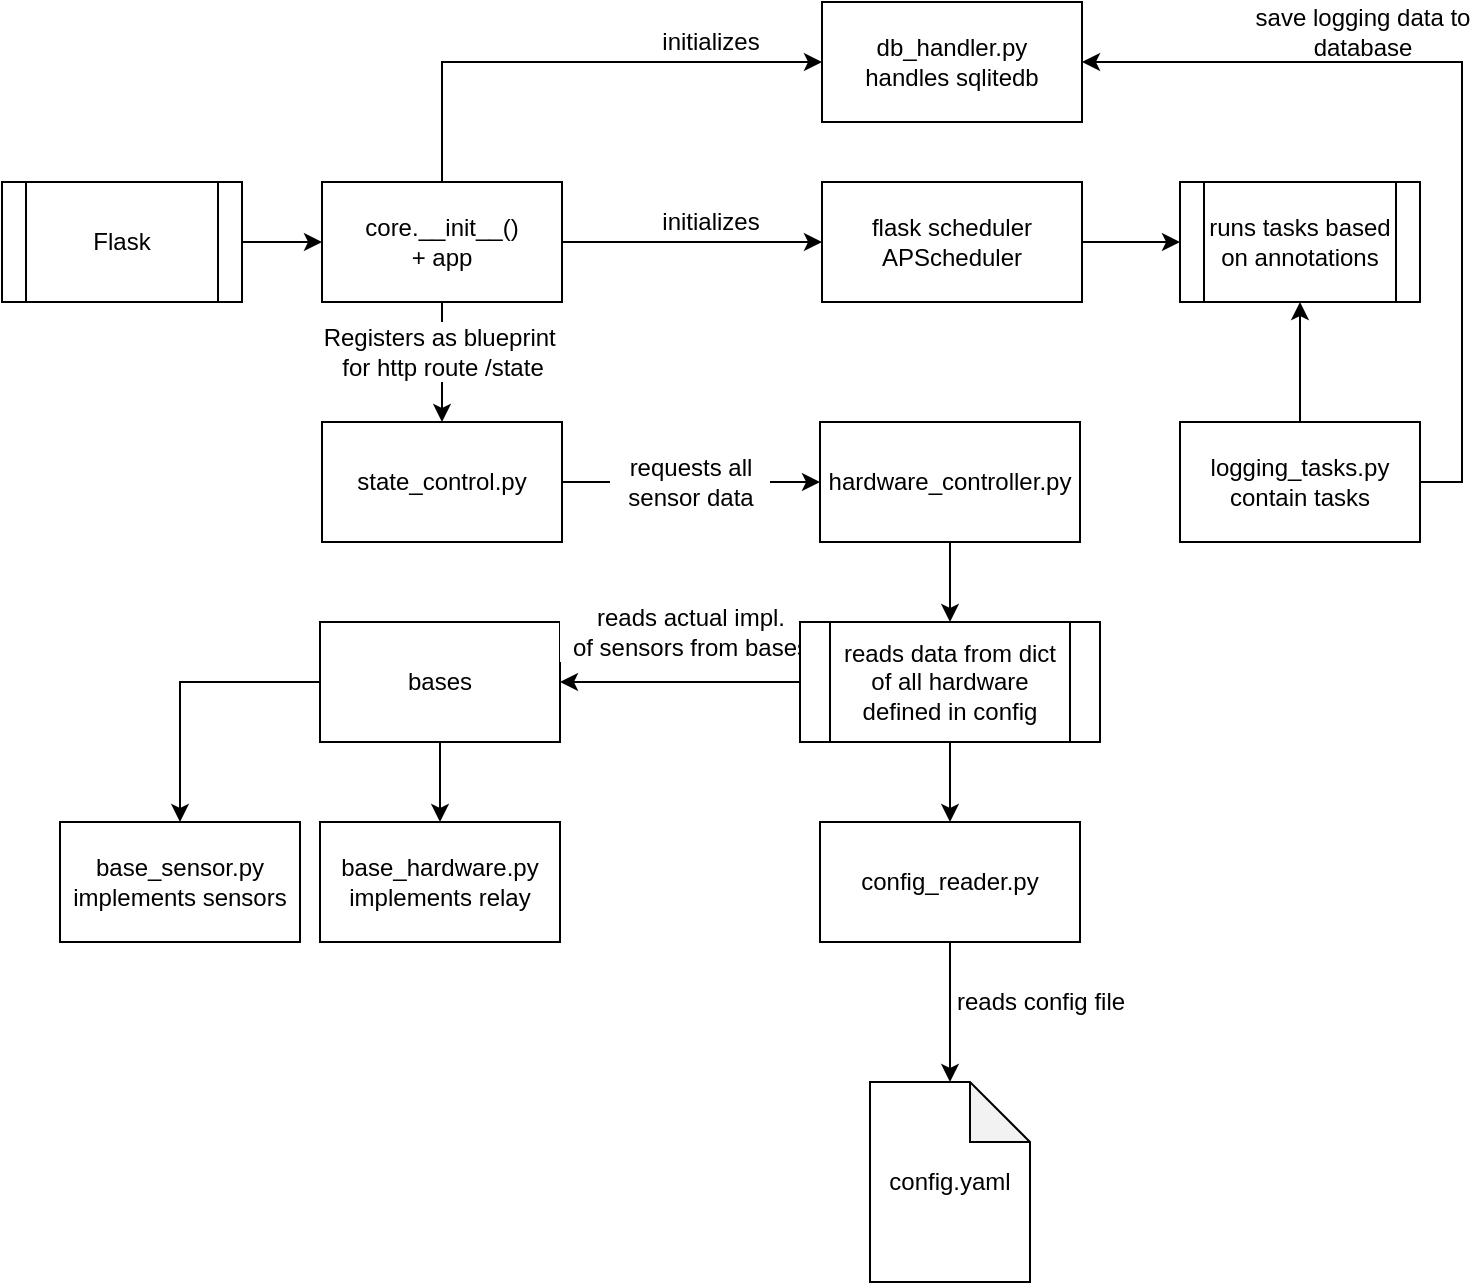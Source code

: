 <mxfile version="14.6.12" type="device"><diagram id="noTMtvn6mi4_7n6lj0PZ" name="Page-1"><mxGraphModel dx="1038" dy="548" grid="1" gridSize="10" guides="1" tooltips="1" connect="1" arrows="1" fold="1" page="1" pageScale="1" pageWidth="827" pageHeight="1169" math="0" shadow="0"><root><mxCell id="0"/><mxCell id="1" parent="0"/><mxCell id="WepBO9hzrrMhNy6B0ken-10" style="edgeStyle=orthogonalEdgeStyle;rounded=0;orthogonalLoop=1;jettySize=auto;html=1;entryX=0.5;entryY=0;entryDx=0;entryDy=0;" edge="1" parent="1" source="WepBO9hzrrMhNy6B0ken-6" target="WepBO9hzrrMhNy6B0ken-9"><mxGeometry relative="1" as="geometry"/></mxCell><mxCell id="WepBO9hzrrMhNy6B0ken-33" style="edgeStyle=orthogonalEdgeStyle;rounded=0;orthogonalLoop=1;jettySize=auto;html=1;entryX=0;entryY=0.5;entryDx=0;entryDy=0;" edge="1" parent="1" source="WepBO9hzrrMhNy6B0ken-6" target="WepBO9hzrrMhNy6B0ken-32"><mxGeometry relative="1" as="geometry"/></mxCell><mxCell id="WepBO9hzrrMhNy6B0ken-40" style="edgeStyle=orthogonalEdgeStyle;rounded=0;orthogonalLoop=1;jettySize=auto;html=1;entryX=0;entryY=0.5;entryDx=0;entryDy=0;" edge="1" parent="1" source="WepBO9hzrrMhNy6B0ken-6" target="WepBO9hzrrMhNy6B0ken-39"><mxGeometry relative="1" as="geometry"><Array as="points"><mxPoint x="270" y="130"/></Array></mxGeometry></mxCell><mxCell id="WepBO9hzrrMhNy6B0ken-6" value="core.__init__()&lt;br&gt;+ app" style="rounded=0;whiteSpace=wrap;html=1;" vertex="1" parent="1"><mxGeometry x="210" y="190" width="120" height="60" as="geometry"/></mxCell><mxCell id="WepBO9hzrrMhNy6B0ken-8" style="edgeStyle=orthogonalEdgeStyle;rounded=0;orthogonalLoop=1;jettySize=auto;html=1;entryX=0;entryY=0.5;entryDx=0;entryDy=0;" edge="1" parent="1" source="WepBO9hzrrMhNy6B0ken-7" target="WepBO9hzrrMhNy6B0ken-6"><mxGeometry relative="1" as="geometry"/></mxCell><mxCell id="WepBO9hzrrMhNy6B0ken-7" value="Flask" style="shape=process;whiteSpace=wrap;html=1;backgroundOutline=1;" vertex="1" parent="1"><mxGeometry x="50" y="190" width="120" height="60" as="geometry"/></mxCell><mxCell id="WepBO9hzrrMhNy6B0ken-13" style="edgeStyle=orthogonalEdgeStyle;rounded=0;orthogonalLoop=1;jettySize=auto;html=1;entryX=0;entryY=0.5;entryDx=0;entryDy=0;startArrow=none;" edge="1" parent="1" source="WepBO9hzrrMhNy6B0ken-14" target="WepBO9hzrrMhNy6B0ken-12"><mxGeometry relative="1" as="geometry"/></mxCell><mxCell id="WepBO9hzrrMhNy6B0ken-9" value="state_control.py" style="rounded=0;whiteSpace=wrap;html=1;" vertex="1" parent="1"><mxGeometry x="210" y="310" width="120" height="60" as="geometry"/></mxCell><mxCell id="WepBO9hzrrMhNy6B0ken-11" value="Registers as blueprint&amp;nbsp;&lt;br&gt;for http route /state" style="text;html=1;align=center;verticalAlign=middle;resizable=0;points=[];autosize=1;strokeColor=none;fillColor=#ffffff;" vertex="1" parent="1"><mxGeometry x="205" y="260" width="130" height="30" as="geometry"/></mxCell><mxCell id="WepBO9hzrrMhNy6B0ken-23" style="edgeStyle=orthogonalEdgeStyle;rounded=0;orthogonalLoop=1;jettySize=auto;html=1;entryX=0.5;entryY=0;entryDx=0;entryDy=0;" edge="1" parent="1" source="WepBO9hzrrMhNy6B0ken-12" target="WepBO9hzrrMhNy6B0ken-22"><mxGeometry relative="1" as="geometry"/></mxCell><mxCell id="WepBO9hzrrMhNy6B0ken-12" value="hardware_controller.py" style="rounded=0;whiteSpace=wrap;html=1;fillColor=#ffffff;" vertex="1" parent="1"><mxGeometry x="459" y="310" width="130" height="60" as="geometry"/></mxCell><mxCell id="WepBO9hzrrMhNy6B0ken-14" value="requests all&lt;br&gt;sensor data" style="text;html=1;align=center;verticalAlign=middle;resizable=0;points=[];autosize=1;strokeColor=none;fillColor=#ffffff;" vertex="1" parent="1"><mxGeometry x="354" y="325" width="80" height="30" as="geometry"/></mxCell><mxCell id="WepBO9hzrrMhNy6B0ken-15" value="" style="edgeStyle=orthogonalEdgeStyle;rounded=0;orthogonalLoop=1;jettySize=auto;html=1;entryX=0;entryY=0.5;entryDx=0;entryDy=0;endArrow=none;" edge="1" parent="1" source="WepBO9hzrrMhNy6B0ken-9" target="WepBO9hzrrMhNy6B0ken-14"><mxGeometry relative="1" as="geometry"><mxPoint x="349" y="340" as="sourcePoint"/><mxPoint x="439" y="340" as="targetPoint"/></mxGeometry></mxCell><mxCell id="WepBO9hzrrMhNy6B0ken-19" style="edgeStyle=orthogonalEdgeStyle;rounded=0;orthogonalLoop=1;jettySize=auto;html=1;entryX=0.5;entryY=0;entryDx=0;entryDy=0;entryPerimeter=0;" edge="1" parent="1" source="WepBO9hzrrMhNy6B0ken-16" target="WepBO9hzrrMhNy6B0ken-18"><mxGeometry relative="1" as="geometry"/></mxCell><mxCell id="WepBO9hzrrMhNy6B0ken-16" value="config_reader.py" style="rounded=0;whiteSpace=wrap;html=1;fillColor=#ffffff;" vertex="1" parent="1"><mxGeometry x="459" y="510" width="130" height="60" as="geometry"/></mxCell><mxCell id="WepBO9hzrrMhNy6B0ken-18" value="config.yaml" style="shape=note;whiteSpace=wrap;html=1;backgroundOutline=1;darkOpacity=0.05;fillColor=#ffffff;" vertex="1" parent="1"><mxGeometry x="484" y="640" width="80" height="100" as="geometry"/></mxCell><mxCell id="WepBO9hzrrMhNy6B0ken-20" value="reads config file" style="text;html=1;align=center;verticalAlign=middle;resizable=0;points=[];autosize=1;strokeColor=none;" vertex="1" parent="1"><mxGeometry x="519" y="590" width="100" height="20" as="geometry"/></mxCell><mxCell id="WepBO9hzrrMhNy6B0ken-24" style="edgeStyle=orthogonalEdgeStyle;rounded=0;orthogonalLoop=1;jettySize=auto;html=1;entryX=0.5;entryY=0;entryDx=0;entryDy=0;" edge="1" parent="1" source="WepBO9hzrrMhNy6B0ken-22" target="WepBO9hzrrMhNy6B0ken-16"><mxGeometry relative="1" as="geometry"/></mxCell><mxCell id="WepBO9hzrrMhNy6B0ken-26" style="edgeStyle=orthogonalEdgeStyle;rounded=0;orthogonalLoop=1;jettySize=auto;html=1;entryX=1;entryY=0.5;entryDx=0;entryDy=0;" edge="1" parent="1" source="WepBO9hzrrMhNy6B0ken-22" target="WepBO9hzrrMhNy6B0ken-25"><mxGeometry relative="1" as="geometry"/></mxCell><mxCell id="WepBO9hzrrMhNy6B0ken-29" style="edgeStyle=orthogonalEdgeStyle;rounded=0;orthogonalLoop=1;jettySize=auto;html=1;entryX=0.5;entryY=0;entryDx=0;entryDy=0;" edge="1" parent="1" source="WepBO9hzrrMhNy6B0ken-25" target="WepBO9hzrrMhNy6B0ken-27"><mxGeometry relative="1" as="geometry"/></mxCell><mxCell id="WepBO9hzrrMhNy6B0ken-30" style="edgeStyle=orthogonalEdgeStyle;rounded=0;orthogonalLoop=1;jettySize=auto;html=1;entryX=0.5;entryY=0;entryDx=0;entryDy=0;" edge="1" parent="1" source="WepBO9hzrrMhNy6B0ken-25" target="WepBO9hzrrMhNy6B0ken-28"><mxGeometry relative="1" as="geometry"/></mxCell><mxCell id="WepBO9hzrrMhNy6B0ken-25" value="bases" style="rounded=0;whiteSpace=wrap;html=1;fillColor=#ffffff;" vertex="1" parent="1"><mxGeometry x="209" y="410" width="120" height="60" as="geometry"/></mxCell><mxCell id="WepBO9hzrrMhNy6B0ken-27" value="base_sensor.py&lt;br&gt;implements sensors" style="rounded=0;whiteSpace=wrap;html=1;fillColor=#ffffff;" vertex="1" parent="1"><mxGeometry x="79" y="510" width="120" height="60" as="geometry"/></mxCell><mxCell id="WepBO9hzrrMhNy6B0ken-28" value="base_hardware.py&lt;br&gt;implements relay" style="rounded=0;whiteSpace=wrap;html=1;fillColor=#ffffff;" vertex="1" parent="1"><mxGeometry x="209" y="510" width="120" height="60" as="geometry"/></mxCell><mxCell id="WepBO9hzrrMhNy6B0ken-31" value="reads actual impl.&lt;br&gt;of sensors from bases" style="text;html=1;align=center;verticalAlign=middle;resizable=0;points=[];autosize=1;strokeColor=none;fillColor=#ffffff;" vertex="1" parent="1"><mxGeometry x="329" y="400" width="130" height="30" as="geometry"/></mxCell><mxCell id="WepBO9hzrrMhNy6B0ken-22" value="reads data from dict of all hardware defined in config" style="shape=process;whiteSpace=wrap;html=1;backgroundOutline=1;fillColor=#ffffff;" vertex="1" parent="1"><mxGeometry x="449" y="410" width="150" height="60" as="geometry"/></mxCell><mxCell id="WepBO9hzrrMhNy6B0ken-36" style="edgeStyle=orthogonalEdgeStyle;rounded=0;orthogonalLoop=1;jettySize=auto;html=1;entryX=0;entryY=0.5;entryDx=0;entryDy=0;" edge="1" parent="1" source="WepBO9hzrrMhNy6B0ken-32" target="WepBO9hzrrMhNy6B0ken-35"><mxGeometry relative="1" as="geometry"/></mxCell><mxCell id="WepBO9hzrrMhNy6B0ken-32" value="flask scheduler&lt;br&gt;APScheduler" style="rounded=0;whiteSpace=wrap;html=1;fillColor=#ffffff;" vertex="1" parent="1"><mxGeometry x="460" y="190" width="130" height="60" as="geometry"/></mxCell><mxCell id="WepBO9hzrrMhNy6B0ken-34" value="initializes" style="text;html=1;align=center;verticalAlign=middle;resizable=0;points=[];autosize=1;strokeColor=none;" vertex="1" parent="1"><mxGeometry x="374" y="200" width="60" height="20" as="geometry"/></mxCell><mxCell id="WepBO9hzrrMhNy6B0ken-35" value="runs tasks based on annotations" style="shape=process;whiteSpace=wrap;html=1;backgroundOutline=1;fillColor=#ffffff;" vertex="1" parent="1"><mxGeometry x="639" y="190" width="120" height="60" as="geometry"/></mxCell><mxCell id="WepBO9hzrrMhNy6B0ken-38" style="edgeStyle=orthogonalEdgeStyle;rounded=0;orthogonalLoop=1;jettySize=auto;html=1;" edge="1" parent="1" source="WepBO9hzrrMhNy6B0ken-37" target="WepBO9hzrrMhNy6B0ken-35"><mxGeometry relative="1" as="geometry"/></mxCell><mxCell id="WepBO9hzrrMhNy6B0ken-42" style="edgeStyle=orthogonalEdgeStyle;rounded=0;orthogonalLoop=1;jettySize=auto;html=1;entryX=1;entryY=0.5;entryDx=0;entryDy=0;" edge="1" parent="1" source="WepBO9hzrrMhNy6B0ken-37" target="WepBO9hzrrMhNy6B0ken-39"><mxGeometry relative="1" as="geometry"><Array as="points"><mxPoint x="780" y="340"/><mxPoint x="780" y="130"/></Array></mxGeometry></mxCell><mxCell id="WepBO9hzrrMhNy6B0ken-37" value="logging_tasks.py&lt;br&gt;contain tasks" style="rounded=0;whiteSpace=wrap;html=1;fillColor=#ffffff;" vertex="1" parent="1"><mxGeometry x="639" y="310" width="120" height="60" as="geometry"/></mxCell><mxCell id="WepBO9hzrrMhNy6B0ken-39" value="db_handler.py&lt;br&gt;handles sqlitedb" style="rounded=0;whiteSpace=wrap;html=1;fillColor=#ffffff;" vertex="1" parent="1"><mxGeometry x="460" y="100" width="130" height="60" as="geometry"/></mxCell><mxCell id="WepBO9hzrrMhNy6B0ken-41" value="initializes" style="text;html=1;align=center;verticalAlign=middle;resizable=0;points=[];autosize=1;strokeColor=none;" vertex="1" parent="1"><mxGeometry x="374" y="110" width="60" height="20" as="geometry"/></mxCell><mxCell id="WepBO9hzrrMhNy6B0ken-43" value="save logging data to&lt;br&gt;database" style="text;html=1;align=center;verticalAlign=middle;resizable=0;points=[];autosize=1;strokeColor=none;" vertex="1" parent="1"><mxGeometry x="670" y="100" width="120" height="30" as="geometry"/></mxCell></root></mxGraphModel></diagram></mxfile>